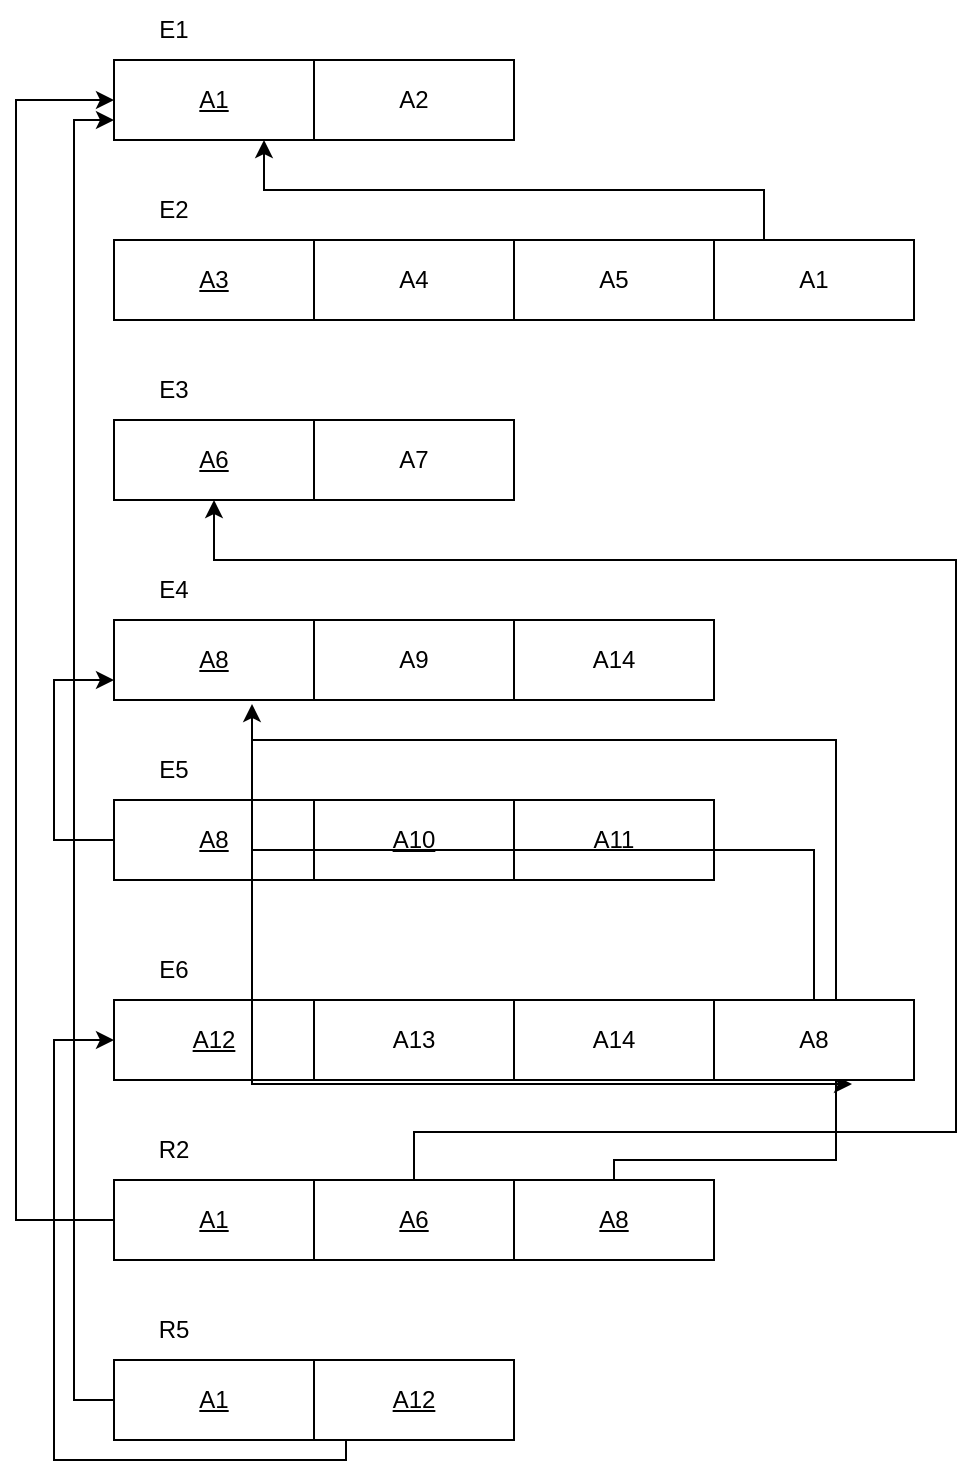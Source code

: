 <mxfile version="21.8.2" type="github">
  <diagram name="第 1 页" id="zmZR6i9L2U6j5WBqls_v">
    <mxGraphModel dx="984" dy="667" grid="1" gridSize="10" guides="1" tooltips="1" connect="1" arrows="1" fold="1" page="1" pageScale="1" pageWidth="827" pageHeight="1169" math="1" shadow="0">
      <root>
        <mxCell id="0" />
        <mxCell id="1" parent="0" />
        <mxCell id="_z6BsKYSzLqCspBrWVtD-2" value="A1" style="whiteSpace=wrap;html=1;align=center;fontStyle=4" parent="1" vertex="1">
          <mxGeometry x="190" y="60" width="100" height="40" as="geometry" />
        </mxCell>
        <mxCell id="_z6BsKYSzLqCspBrWVtD-5" value="A2" style="whiteSpace=wrap;html=1;align=center;" parent="1" vertex="1">
          <mxGeometry x="290" y="60" width="100" height="40" as="geometry" />
        </mxCell>
        <mxCell id="X7fVIaBAJAOIt593yA5P-2" value="A3" style="whiteSpace=wrap;html=1;align=center;fontStyle=4" vertex="1" parent="1">
          <mxGeometry x="190" y="150" width="100" height="40" as="geometry" />
        </mxCell>
        <mxCell id="X7fVIaBAJAOIt593yA5P-3" value="A4" style="whiteSpace=wrap;html=1;align=center;" vertex="1" parent="1">
          <mxGeometry x="290" y="150" width="100" height="40" as="geometry" />
        </mxCell>
        <mxCell id="X7fVIaBAJAOIt593yA5P-4" value="A5" style="whiteSpace=wrap;html=1;align=center;" vertex="1" parent="1">
          <mxGeometry x="390" y="150" width="100" height="40" as="geometry" />
        </mxCell>
        <mxCell id="X7fVIaBAJAOIt593yA5P-6" value="A6" style="whiteSpace=wrap;html=1;align=center;fontStyle=4" vertex="1" parent="1">
          <mxGeometry x="190" y="240" width="100" height="40" as="geometry" />
        </mxCell>
        <mxCell id="X7fVIaBAJAOIt593yA5P-8" value="A7" style="whiteSpace=wrap;html=1;align=center;" vertex="1" parent="1">
          <mxGeometry x="290" y="240" width="100" height="40" as="geometry" />
        </mxCell>
        <mxCell id="X7fVIaBAJAOIt593yA5P-10" value="A8" style="whiteSpace=wrap;html=1;align=center;fontStyle=4" vertex="1" parent="1">
          <mxGeometry x="190" y="340" width="100" height="40" as="geometry" />
        </mxCell>
        <mxCell id="X7fVIaBAJAOIt593yA5P-11" value="A9" style="whiteSpace=wrap;html=1;align=center;" vertex="1" parent="1">
          <mxGeometry x="290" y="340" width="100" height="40" as="geometry" />
        </mxCell>
        <mxCell id="X7fVIaBAJAOIt593yA5P-43" style="edgeStyle=orthogonalEdgeStyle;rounded=0;orthogonalLoop=1;jettySize=auto;html=1;exitX=0;exitY=0.5;exitDx=0;exitDy=0;entryX=0;entryY=0.75;entryDx=0;entryDy=0;" edge="1" parent="1" source="X7fVIaBAJAOIt593yA5P-13" target="X7fVIaBAJAOIt593yA5P-10">
          <mxGeometry relative="1" as="geometry">
            <mxPoint x="150" y="370" as="targetPoint" />
            <Array as="points">
              <mxPoint x="160" y="450" />
              <mxPoint x="160" y="370" />
            </Array>
          </mxGeometry>
        </mxCell>
        <mxCell id="X7fVIaBAJAOIt593yA5P-13" value="A8" style="whiteSpace=wrap;html=1;align=center;fontStyle=4" vertex="1" parent="1">
          <mxGeometry x="190" y="430" width="100" height="40" as="geometry" />
        </mxCell>
        <mxCell id="X7fVIaBAJAOIt593yA5P-14" value="A10" style="whiteSpace=wrap;html=1;align=center;fontStyle=4" vertex="1" parent="1">
          <mxGeometry x="290" y="430" width="100" height="40" as="geometry" />
        </mxCell>
        <mxCell id="X7fVIaBAJAOIt593yA5P-16" value="A12" style="whiteSpace=wrap;html=1;align=center;fontStyle=4" vertex="1" parent="1">
          <mxGeometry x="190" y="530" width="100" height="40" as="geometry" />
        </mxCell>
        <mxCell id="X7fVIaBAJAOIt593yA5P-17" value="A13" style="whiteSpace=wrap;html=1;align=center;" vertex="1" parent="1">
          <mxGeometry x="290" y="530" width="100" height="40" as="geometry" />
        </mxCell>
        <mxCell id="X7fVIaBAJAOIt593yA5P-19" value="A11" style="whiteSpace=wrap;html=1;align=center;" vertex="1" parent="1">
          <mxGeometry x="390" y="430" width="100" height="40" as="geometry" />
        </mxCell>
        <mxCell id="X7fVIaBAJAOIt593yA5P-20" value="E1" style="text;strokeColor=none;align=center;fillColor=none;html=1;verticalAlign=middle;whiteSpace=wrap;rounded=0;" vertex="1" parent="1">
          <mxGeometry x="190" y="30" width="60" height="30" as="geometry" />
        </mxCell>
        <mxCell id="X7fVIaBAJAOIt593yA5P-21" value="E2" style="text;strokeColor=none;align=center;fillColor=none;html=1;verticalAlign=middle;whiteSpace=wrap;rounded=0;" vertex="1" parent="1">
          <mxGeometry x="190" y="120" width="60" height="30" as="geometry" />
        </mxCell>
        <mxCell id="X7fVIaBAJAOIt593yA5P-22" value="E3" style="text;strokeColor=none;align=center;fillColor=none;html=1;verticalAlign=middle;whiteSpace=wrap;rounded=0;" vertex="1" parent="1">
          <mxGeometry x="190" y="210" width="60" height="30" as="geometry" />
        </mxCell>
        <mxCell id="X7fVIaBAJAOIt593yA5P-23" value="E4" style="text;strokeColor=none;align=center;fillColor=none;html=1;verticalAlign=middle;whiteSpace=wrap;rounded=0;" vertex="1" parent="1">
          <mxGeometry x="190" y="310" width="60" height="30" as="geometry" />
        </mxCell>
        <mxCell id="X7fVIaBAJAOIt593yA5P-24" value="E5" style="text;strokeColor=none;align=center;fillColor=none;html=1;verticalAlign=middle;whiteSpace=wrap;rounded=0;" vertex="1" parent="1">
          <mxGeometry x="190" y="400" width="60" height="30" as="geometry" />
        </mxCell>
        <mxCell id="X7fVIaBAJAOIt593yA5P-25" value="E6" style="text;strokeColor=none;align=center;fillColor=none;html=1;verticalAlign=middle;whiteSpace=wrap;rounded=0;" vertex="1" parent="1">
          <mxGeometry x="190" y="500" width="60" height="30" as="geometry" />
        </mxCell>
        <mxCell id="X7fVIaBAJAOIt593yA5P-26" value="R2" style="text;strokeColor=none;align=center;fillColor=none;html=1;verticalAlign=middle;whiteSpace=wrap;rounded=0;" vertex="1" parent="1">
          <mxGeometry x="190" y="590" width="60" height="30" as="geometry" />
        </mxCell>
        <mxCell id="X7fVIaBAJAOIt593yA5P-38" style="edgeStyle=orthogonalEdgeStyle;rounded=0;orthogonalLoop=1;jettySize=auto;html=1;exitX=0;exitY=0.5;exitDx=0;exitDy=0;entryX=0;entryY=0.5;entryDx=0;entryDy=0;" edge="1" parent="1" source="X7fVIaBAJAOIt593yA5P-27" target="_z6BsKYSzLqCspBrWVtD-2">
          <mxGeometry relative="1" as="geometry">
            <mxPoint x="140" y="80" as="targetPoint" />
            <Array as="points">
              <mxPoint x="141" y="640" />
              <mxPoint x="141" y="80" />
            </Array>
          </mxGeometry>
        </mxCell>
        <mxCell id="X7fVIaBAJAOIt593yA5P-27" value="A1" style="whiteSpace=wrap;html=1;align=center;fontStyle=4" vertex="1" parent="1">
          <mxGeometry x="190" y="620" width="100" height="40" as="geometry" />
        </mxCell>
        <mxCell id="X7fVIaBAJAOIt593yA5P-44" style="edgeStyle=orthogonalEdgeStyle;rounded=0;orthogonalLoop=1;jettySize=auto;html=1;exitX=0.5;exitY=0;exitDx=0;exitDy=0;entryX=0.5;entryY=1;entryDx=0;entryDy=0;" edge="1" parent="1" source="X7fVIaBAJAOIt593yA5P-28" target="X7fVIaBAJAOIt593yA5P-6">
          <mxGeometry relative="1" as="geometry">
            <mxPoint x="240" y="300" as="targetPoint" />
            <Array as="points">
              <mxPoint x="340" y="596" />
              <mxPoint x="611" y="596" />
              <mxPoint x="611" y="310" />
              <mxPoint x="240" y="310" />
            </Array>
          </mxGeometry>
        </mxCell>
        <mxCell id="X7fVIaBAJAOIt593yA5P-28" value="A6" style="whiteSpace=wrap;html=1;align=center;fontStyle=4" vertex="1" parent="1">
          <mxGeometry x="290" y="620" width="100" height="40" as="geometry" />
        </mxCell>
        <mxCell id="X7fVIaBAJAOIt593yA5P-45" style="edgeStyle=orthogonalEdgeStyle;rounded=0;orthogonalLoop=1;jettySize=auto;html=1;exitX=0.5;exitY=0;exitDx=0;exitDy=0;entryX=0.69;entryY=1.05;entryDx=0;entryDy=0;entryPerimeter=0;" edge="1" parent="1" source="X7fVIaBAJAOIt593yA5P-50" target="X7fVIaBAJAOIt593yA5P-10">
          <mxGeometry relative="1" as="geometry">
            <mxPoint x="260" y="400" as="targetPoint" />
            <Array as="points" />
          </mxGeometry>
        </mxCell>
        <mxCell id="X7fVIaBAJAOIt593yA5P-30" value="A8" style="whiteSpace=wrap;html=1;align=center;fontStyle=4" vertex="1" parent="1">
          <mxGeometry x="390" y="620" width="100" height="40" as="geometry" />
        </mxCell>
        <mxCell id="X7fVIaBAJAOIt593yA5P-40" style="edgeStyle=orthogonalEdgeStyle;rounded=0;orthogonalLoop=1;jettySize=auto;html=1;exitX=0;exitY=0.5;exitDx=0;exitDy=0;entryX=0;entryY=0.75;entryDx=0;entryDy=0;" edge="1" parent="1" source="X7fVIaBAJAOIt593yA5P-33" target="_z6BsKYSzLqCspBrWVtD-2">
          <mxGeometry relative="1" as="geometry">
            <mxPoint x="160" y="90" as="targetPoint" />
          </mxGeometry>
        </mxCell>
        <mxCell id="X7fVIaBAJAOIt593yA5P-33" value="A1" style="whiteSpace=wrap;html=1;align=center;fontStyle=4" vertex="1" parent="1">
          <mxGeometry x="190" y="710" width="100" height="40" as="geometry" />
        </mxCell>
        <mxCell id="X7fVIaBAJAOIt593yA5P-42" style="edgeStyle=orthogonalEdgeStyle;rounded=0;orthogonalLoop=1;jettySize=auto;html=1;exitX=0.25;exitY=1;exitDx=0;exitDy=0;entryX=0;entryY=0.5;entryDx=0;entryDy=0;" edge="1" parent="1" target="X7fVIaBAJAOIt593yA5P-16">
          <mxGeometry relative="1" as="geometry">
            <mxPoint x="181" y="550" as="targetPoint" />
            <mxPoint x="306" y="750" as="sourcePoint" />
            <Array as="points">
              <mxPoint x="306" y="760" />
              <mxPoint x="160" y="760" />
              <mxPoint x="160" y="550" />
            </Array>
          </mxGeometry>
        </mxCell>
        <mxCell id="X7fVIaBAJAOIt593yA5P-34" value="A12" style="whiteSpace=wrap;html=1;align=center;fontStyle=4" vertex="1" parent="1">
          <mxGeometry x="290" y="710" width="100" height="40" as="geometry" />
        </mxCell>
        <mxCell id="X7fVIaBAJAOIt593yA5P-35" value="R5" style="text;strokeColor=none;align=center;fillColor=none;html=1;verticalAlign=middle;whiteSpace=wrap;rounded=0;" vertex="1" parent="1">
          <mxGeometry x="190" y="680" width="60" height="30" as="geometry" />
        </mxCell>
        <mxCell id="X7fVIaBAJAOIt593yA5P-46" value="A14" style="whiteSpace=wrap;html=1;align=center;" vertex="1" parent="1">
          <mxGeometry x="390" y="340" width="100" height="40" as="geometry" />
        </mxCell>
        <mxCell id="X7fVIaBAJAOIt593yA5P-47" value="A14" style="whiteSpace=wrap;html=1;align=center;" vertex="1" parent="1">
          <mxGeometry x="390" y="530" width="100" height="40" as="geometry" />
        </mxCell>
        <mxCell id="X7fVIaBAJAOIt593yA5P-49" style="edgeStyle=orthogonalEdgeStyle;rounded=0;orthogonalLoop=1;jettySize=auto;html=1;exitX=0.25;exitY=0;exitDx=0;exitDy=0;entryX=0.75;entryY=1;entryDx=0;entryDy=0;" edge="1" parent="1" source="X7fVIaBAJAOIt593yA5P-48" target="_z6BsKYSzLqCspBrWVtD-2">
          <mxGeometry relative="1" as="geometry">
            <mxPoint x="515" y="120" as="targetPoint" />
          </mxGeometry>
        </mxCell>
        <mxCell id="X7fVIaBAJAOIt593yA5P-48" value="A1" style="whiteSpace=wrap;html=1;align=center;" vertex="1" parent="1">
          <mxGeometry x="490" y="150" width="100" height="40" as="geometry" />
        </mxCell>
        <mxCell id="X7fVIaBAJAOIt593yA5P-51" value="" style="edgeStyle=orthogonalEdgeStyle;rounded=0;orthogonalLoop=1;jettySize=auto;html=1;exitX=0.5;exitY=0;exitDx=0;exitDy=0;entryX=0.69;entryY=1.05;entryDx=0;entryDy=0;entryPerimeter=0;" edge="1" parent="1" source="X7fVIaBAJAOIt593yA5P-30" target="X7fVIaBAJAOIt593yA5P-50">
          <mxGeometry relative="1" as="geometry">
            <mxPoint x="259" y="382" as="targetPoint" />
            <mxPoint x="440" y="620" as="sourcePoint" />
            <Array as="points">
              <mxPoint x="440" y="610" />
              <mxPoint x="551" y="610" />
              <mxPoint x="551" y="400" />
              <mxPoint x="259" y="400" />
            </Array>
          </mxGeometry>
        </mxCell>
        <mxCell id="X7fVIaBAJAOIt593yA5P-50" value="A8" style="whiteSpace=wrap;html=1;align=center;" vertex="1" parent="1">
          <mxGeometry x="490" y="530" width="100" height="40" as="geometry" />
        </mxCell>
      </root>
    </mxGraphModel>
  </diagram>
</mxfile>
